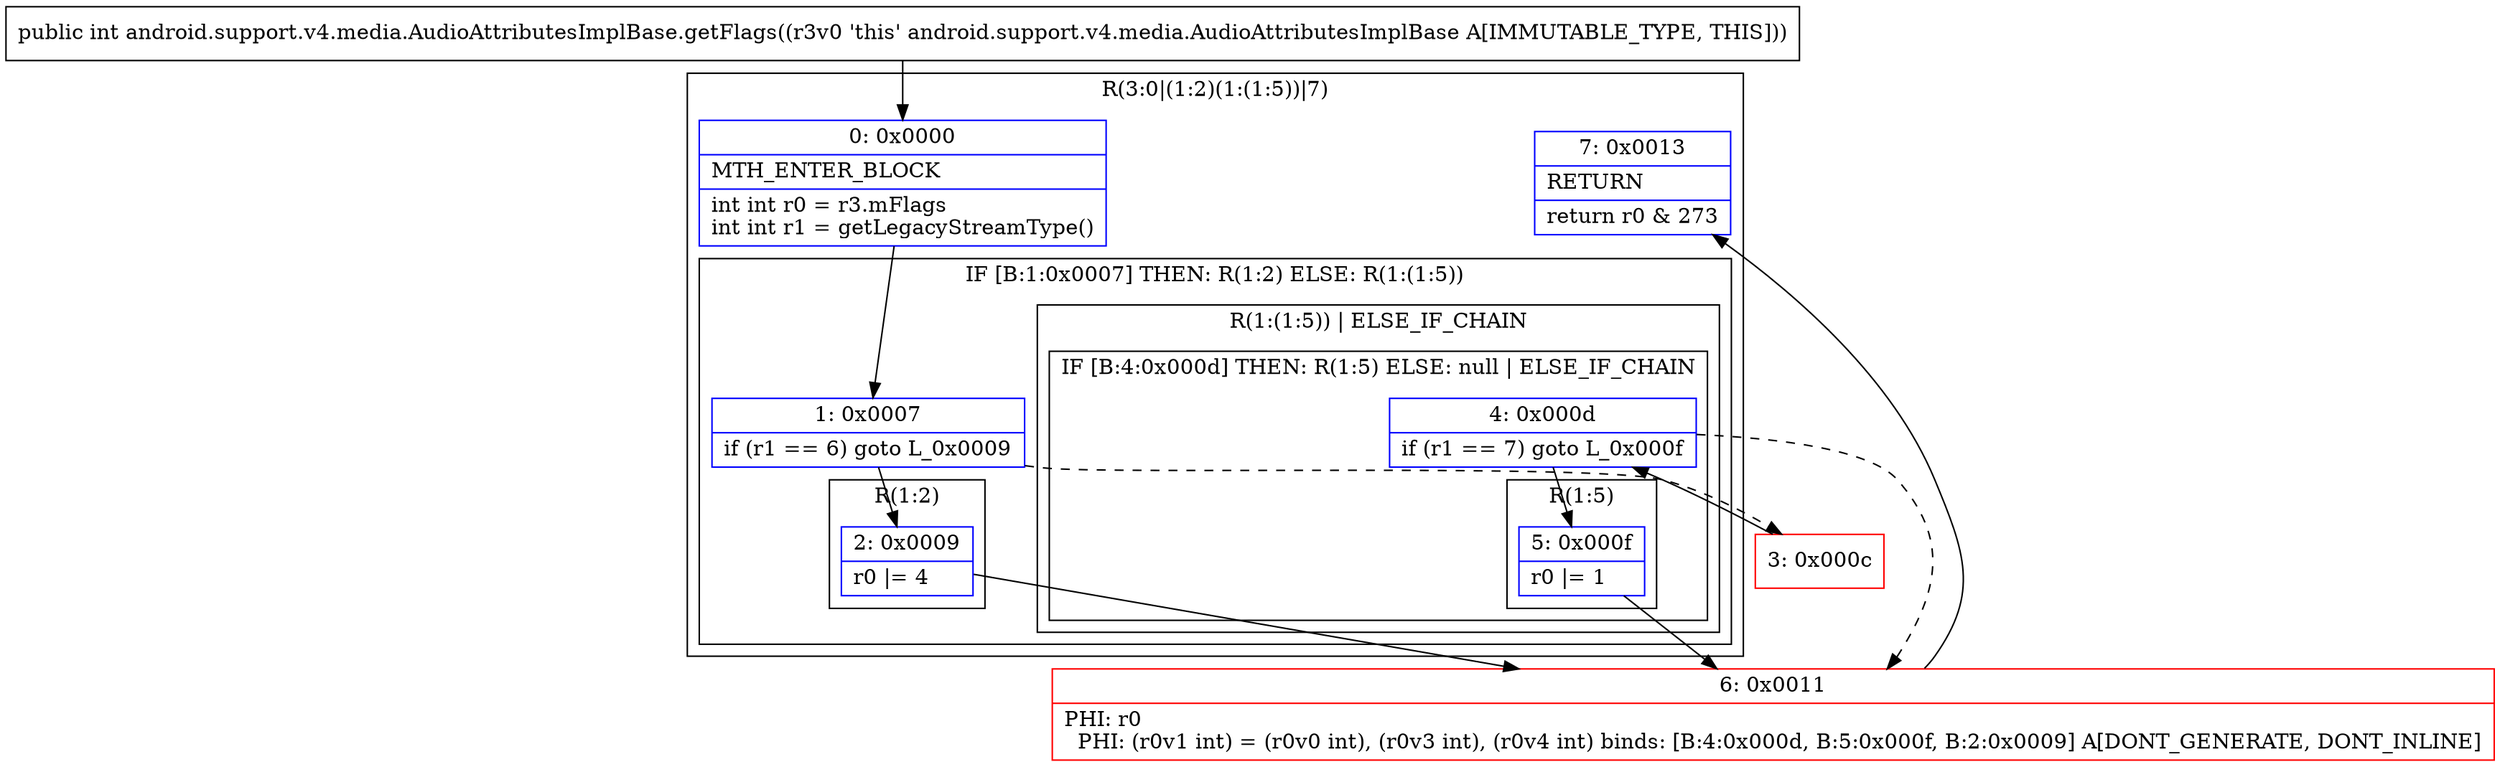 digraph "CFG forandroid.support.v4.media.AudioAttributesImplBase.getFlags()I" {
subgraph cluster_Region_1306014591 {
label = "R(3:0|(1:2)(1:(1:5))|7)";
node [shape=record,color=blue];
Node_0 [shape=record,label="{0\:\ 0x0000|MTH_ENTER_BLOCK\l|int int r0 = r3.mFlags\lint int r1 = getLegacyStreamType()\l}"];
subgraph cluster_IfRegion_1683558298 {
label = "IF [B:1:0x0007] THEN: R(1:2) ELSE: R(1:(1:5))";
node [shape=record,color=blue];
Node_1 [shape=record,label="{1\:\ 0x0007|if (r1 == 6) goto L_0x0009\l}"];
subgraph cluster_Region_781130630 {
label = "R(1:2)";
node [shape=record,color=blue];
Node_2 [shape=record,label="{2\:\ 0x0009|r0 \|= 4\l}"];
}
subgraph cluster_Region_679292863 {
label = "R(1:(1:5)) | ELSE_IF_CHAIN\l";
node [shape=record,color=blue];
subgraph cluster_IfRegion_1754696613 {
label = "IF [B:4:0x000d] THEN: R(1:5) ELSE: null | ELSE_IF_CHAIN\l";
node [shape=record,color=blue];
Node_4 [shape=record,label="{4\:\ 0x000d|if (r1 == 7) goto L_0x000f\l}"];
subgraph cluster_Region_336513591 {
label = "R(1:5)";
node [shape=record,color=blue];
Node_5 [shape=record,label="{5\:\ 0x000f|r0 \|= 1\l}"];
}
}
}
}
Node_7 [shape=record,label="{7\:\ 0x0013|RETURN\l|return r0 & 273\l}"];
}
Node_3 [shape=record,color=red,label="{3\:\ 0x000c}"];
Node_6 [shape=record,color=red,label="{6\:\ 0x0011|PHI: r0 \l  PHI: (r0v1 int) = (r0v0 int), (r0v3 int), (r0v4 int) binds: [B:4:0x000d, B:5:0x000f, B:2:0x0009] A[DONT_GENERATE, DONT_INLINE]\l}"];
MethodNode[shape=record,label="{public int android.support.v4.media.AudioAttributesImplBase.getFlags((r3v0 'this' android.support.v4.media.AudioAttributesImplBase A[IMMUTABLE_TYPE, THIS])) }"];
MethodNode -> Node_0;
Node_0 -> Node_1;
Node_1 -> Node_2;
Node_1 -> Node_3[style=dashed];
Node_2 -> Node_6;
Node_4 -> Node_5;
Node_4 -> Node_6[style=dashed];
Node_5 -> Node_6;
Node_3 -> Node_4;
Node_6 -> Node_7;
}

